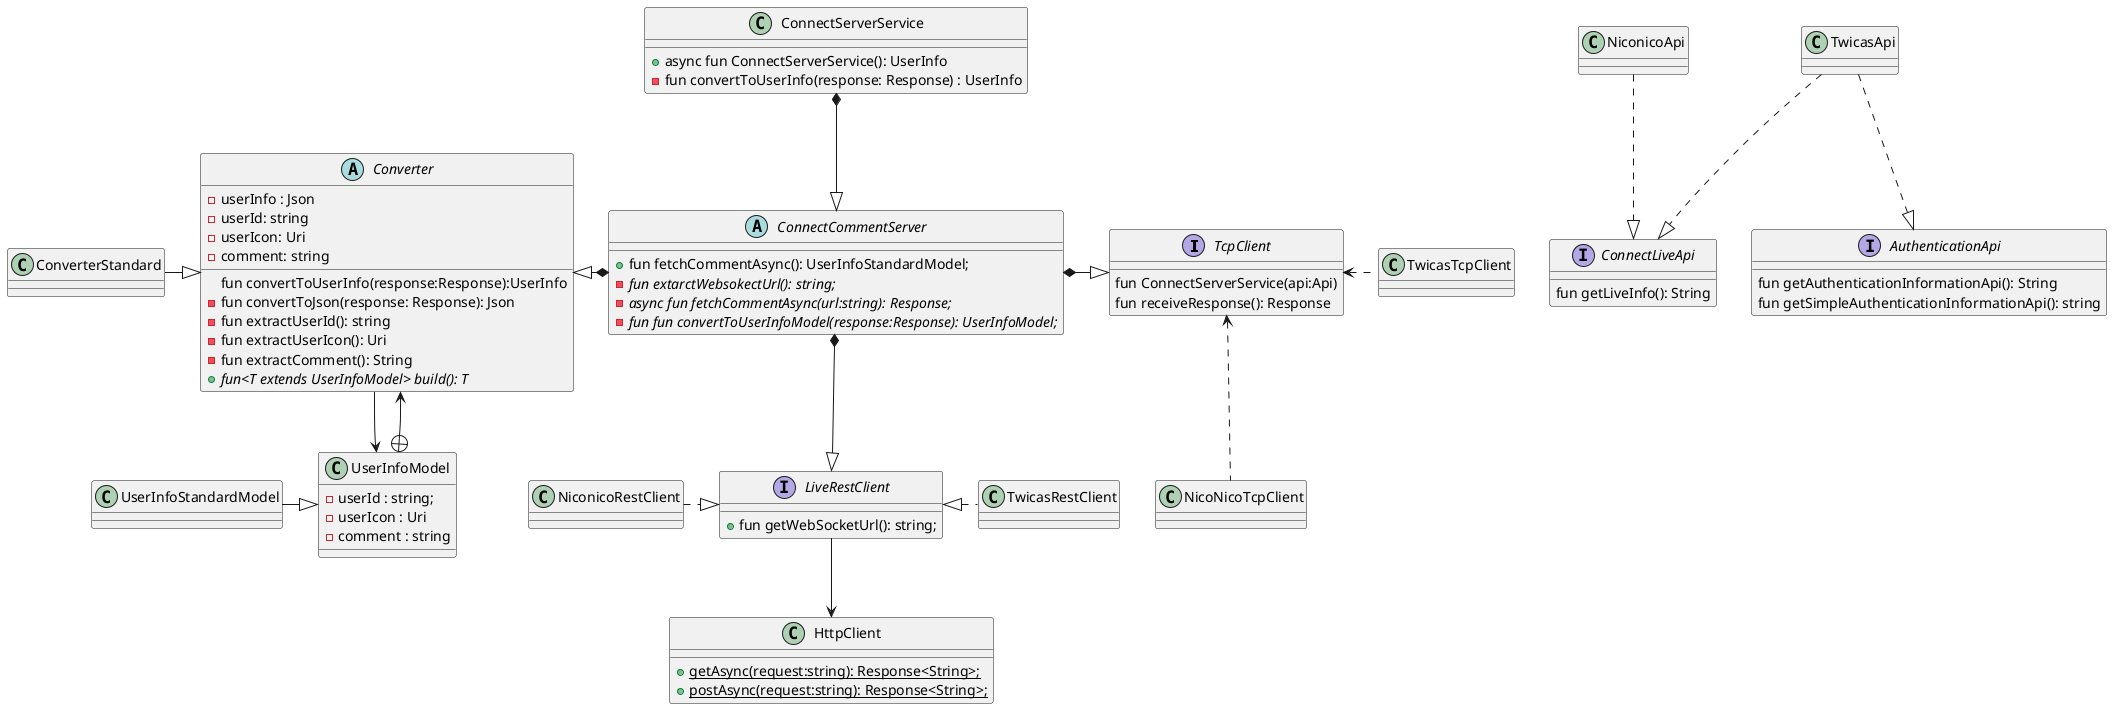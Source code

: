 @startuml model_コメント取得クラス図
    interface TcpClient{
        fun ConnectServerService(api:Api)
        fun receiveResponse(): Response
    }
    class NicoNicoTcpClient{

    }
    class TwicasTcpClient{

    }

    interface ConnectLiveApi{
        fun getLiveInfo(): String
    }
    
    interface AuthenticationApi{
        fun getAuthenticationInformationApi(): String
        fun getSimpleAuthenticationInformationApi(): string
    }

    class NiconicoApi {}

    class TwicasApi{}

    class ConverterStandard { 
    }

    abstract class ConnectCommentServer {
        + fun fetchCommentAsync(): UserInfoStandardModel;
        - {abstract} fun extarctWebsokectUrl(): string;
        - {abstract} async fun fetchCommentAsync(url:string): Response;
        - {abstract} fun fun convertToUserInfoModel(response:Response): UserInfoModel;
    }

    interface LiveRestClient{
        + fun getWebSocketUrl(): string;
    }
    class NiconicoRestClient{

    }
    class HttpClient{
        + {static} getAsync(request:string): Response<String>;
        + {static} postAsync(request:string): Response<String>;
    }

    abstract class Converter{
        - userInfo : Json
        - userId: string
        - userIcon: Uri
        - comment: string

        fun convertToUserInfo(response:Response):UserInfo
        -  fun convertToJson(response: Response): Json
        -  fun extractUserId(): string
        -  fun extractUserIcon(): Uri
        -  fun extractComment(): String
        + {abstract} fun<T extends UserInfoModel> build(): T  
    }

    class UserInfoModel{
        - userId : string;
        - userIcon : Uri
        - comment : string
    }
    
    class ConnectServerService{
        + async fun ConnectServerService(): UserInfo
        - fun convertToUserInfo(response: Response) : UserInfo
    }
    'コネクトサーバ
    ConnectServerService *--|> ConnectCommentServer
    'コネクトコメントサーバ'
    ConnectCommentServer *--|> LiveRestClient
    ConnectCommentServer *-right-|> TcpClient
    ConnectCommentServer *-left-|> Converter


    'ユーザー情報
    UserInfoModel +--> Converter
    'コンバータ
    Converter --> UserInfoModel
    'クライアント
    NicoNicoTcpClient .up.> TcpClient
    TwicasTcpClient .left.> TcpClient
    'ユーザー情報モデル
    UserInfoStandardModel -right-|> UserInfoModel
    'レストクライアント
    NiconicoRestClient .right.|> LiveRestClient
    TwicasRestClient   .left.|>  LiveRestClient
    LiveRestClient -down-> HttpClient
    TwicasApi ..|>   ConnectLiveApi
    NiconicoApi ..|> ConnectLiveApi
    TwicasApi ..|>  AuthenticationApi
    
    ConverterStandard -right-|> Converter


@enduml